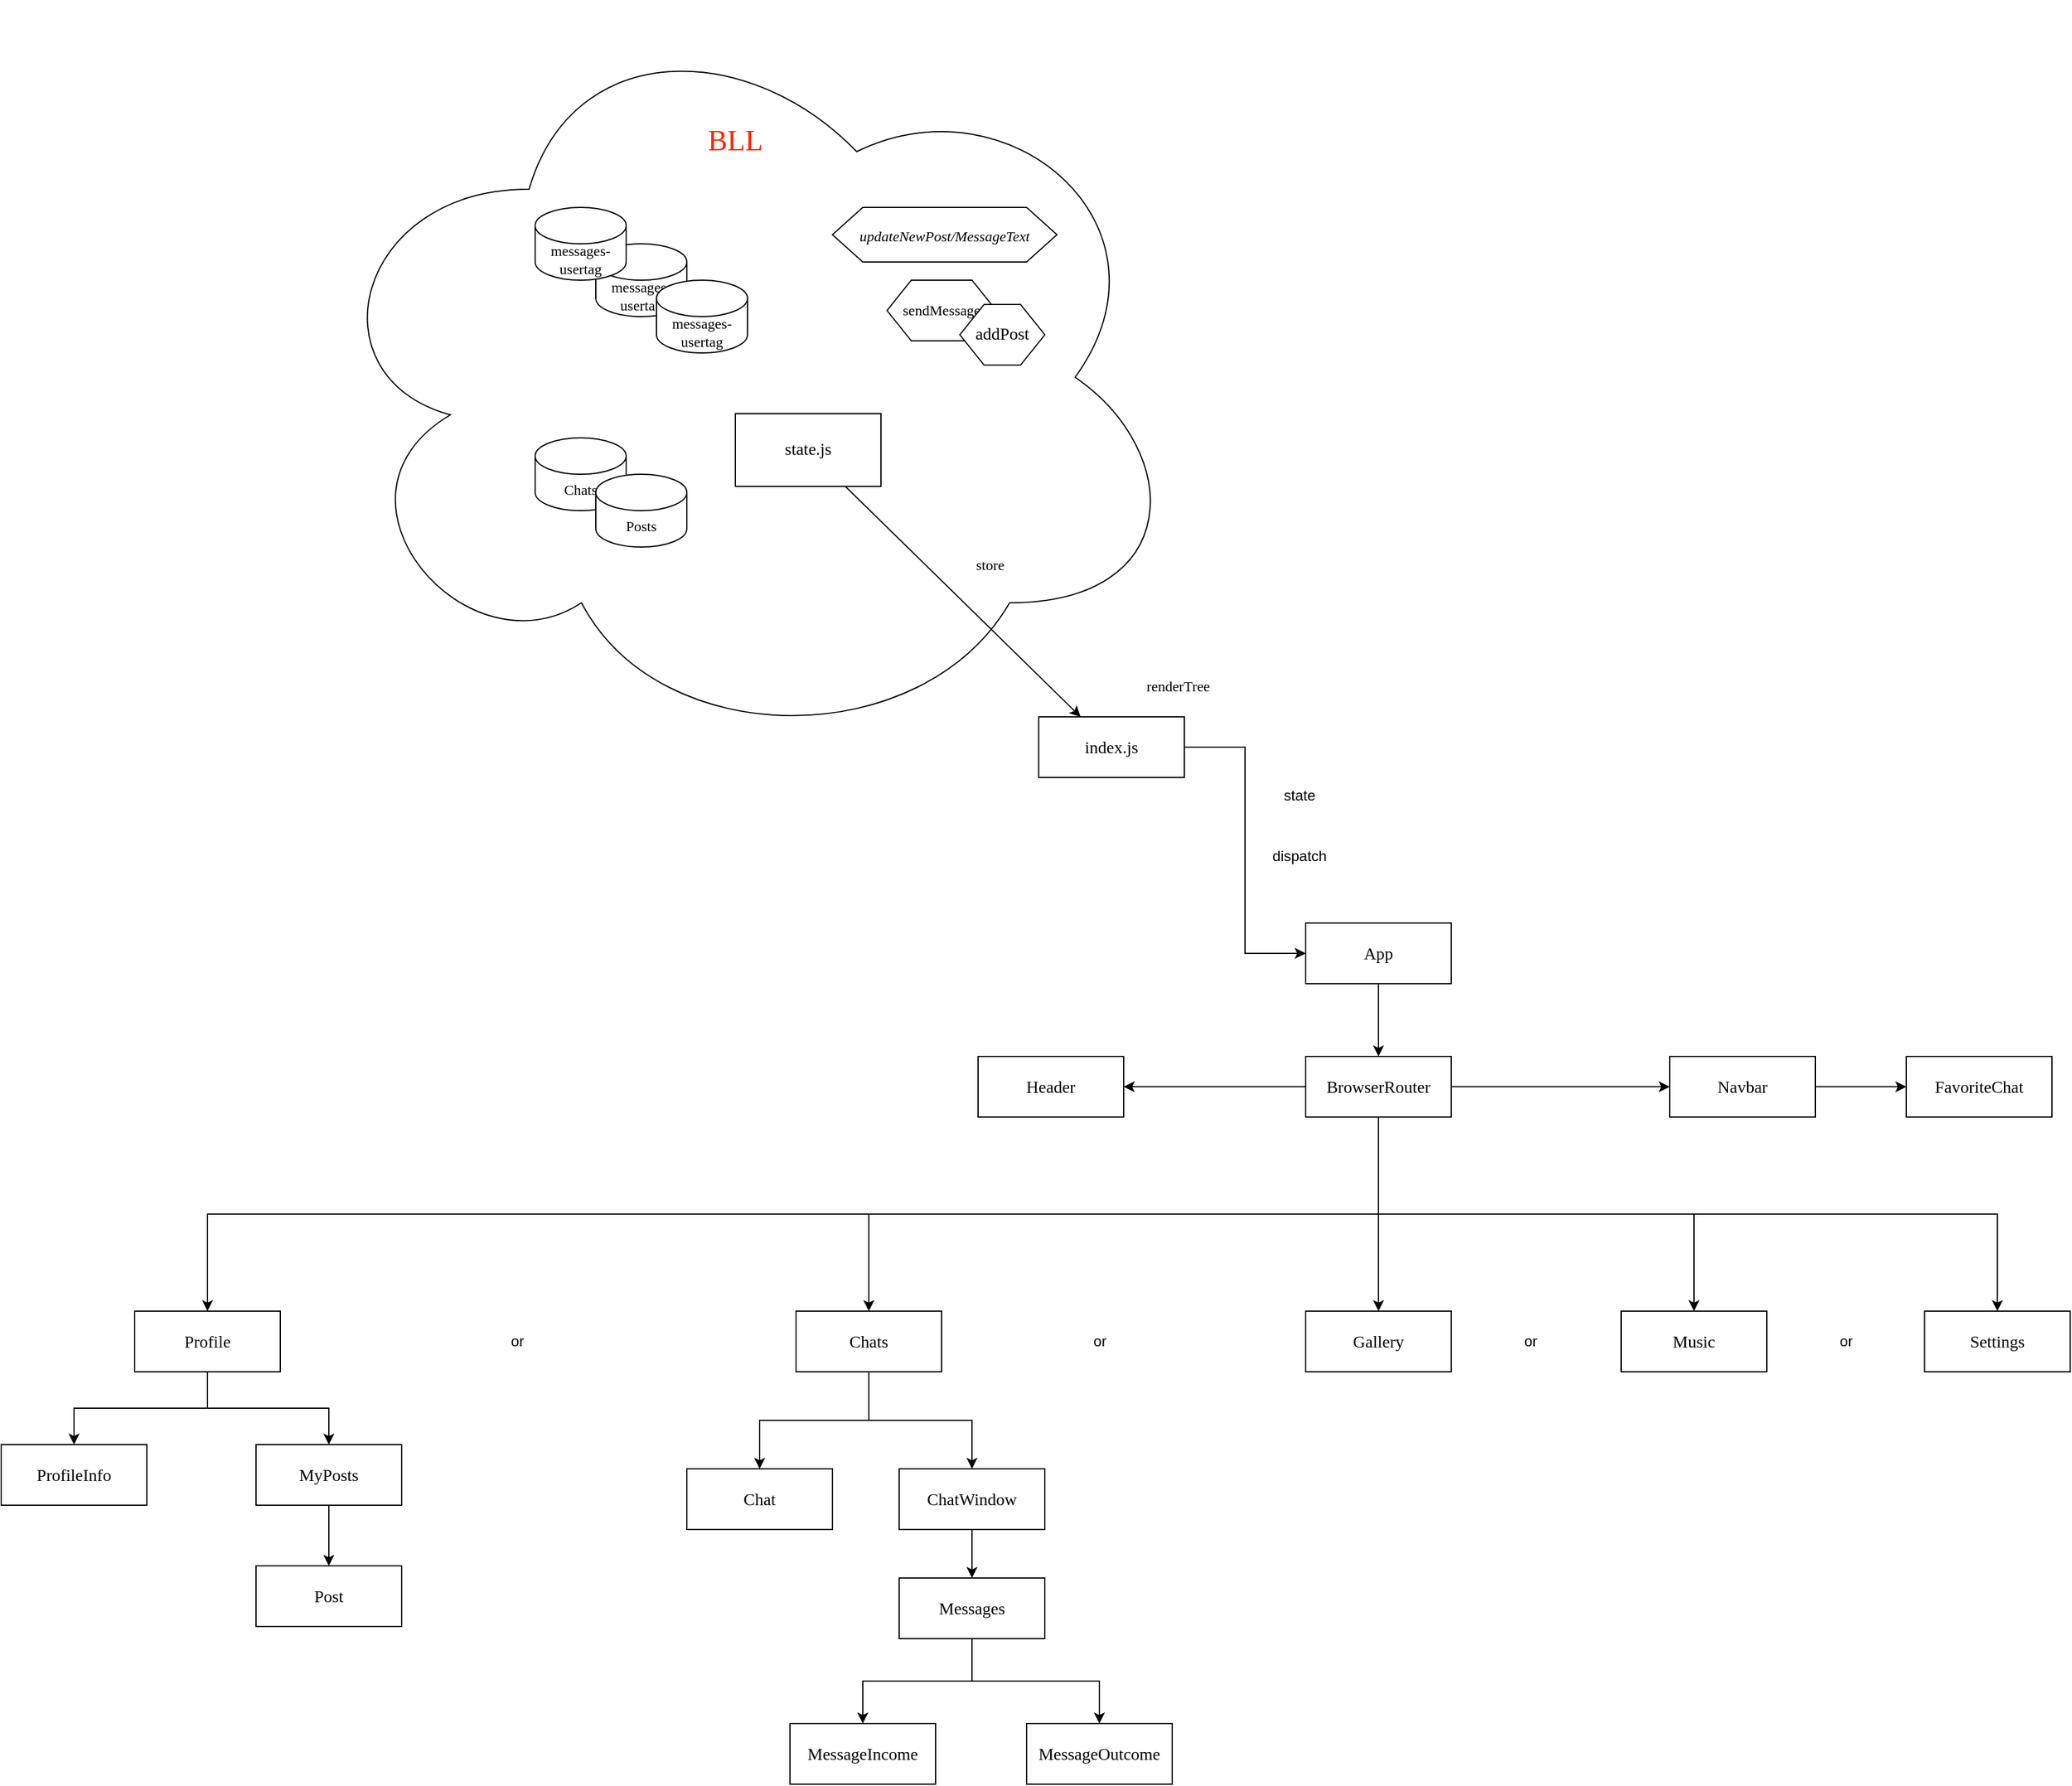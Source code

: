 <mxfile version="24.7.6">
  <diagram name="Страница — 1" id="GQ96bLDBNj0LvCuHftYS">
    <mxGraphModel grid="1" page="1" gridSize="10" guides="1" tooltips="1" connect="1" arrows="1" fold="1" pageScale="1" pageWidth="2339" pageHeight="3300" math="0" shadow="0">
      <root>
        <mxCell id="0" />
        <mxCell id="1" parent="0" />
        <mxCell id="rUa2HG3yUzRelFbBaKvW-95" value="" style="ellipse;shape=cloud;whiteSpace=wrap;html=1;fontColor=none;noLabel=1;textOpacity=0;" vertex="1" parent="1">
          <mxGeometry x="435" y="-170" width="720" height="620" as="geometry" />
        </mxCell>
        <mxCell id="rUa2HG3yUzRelFbBaKvW-45" value="" style="edgeStyle=orthogonalEdgeStyle;rounded=0;orthogonalLoop=1;jettySize=auto;html=1;" edge="1" parent="1" source="rUa2HG3yUzRelFbBaKvW-46" target="rUa2HG3yUzRelFbBaKvW-53">
          <mxGeometry relative="1" as="geometry" />
        </mxCell>
        <mxCell id="rUa2HG3yUzRelFbBaKvW-46" value="&lt;font style=&quot;font-size: 14px;&quot; face=&quot;Comic Sans MS&quot;&gt;App&lt;/font&gt;" style="rounded=0;whiteSpace=wrap;html=1;fontSize=14;" vertex="1" parent="1">
          <mxGeometry x="1255" y="590" width="120" height="50" as="geometry" />
        </mxCell>
        <mxCell id="rUa2HG3yUzRelFbBaKvW-47" value="" style="edgeStyle=orthogonalEdgeStyle;rounded=0;orthogonalLoop=1;jettySize=auto;html=1;" edge="1" parent="1" source="rUa2HG3yUzRelFbBaKvW-53" target="rUa2HG3yUzRelFbBaKvW-54">
          <mxGeometry relative="1" as="geometry" />
        </mxCell>
        <mxCell id="rUa2HG3yUzRelFbBaKvW-48" value="" style="edgeStyle=orthogonalEdgeStyle;rounded=0;orthogonalLoop=1;jettySize=auto;html=1;exitX=0.5;exitY=1;exitDx=0;exitDy=0;" edge="1" parent="1" source="rUa2HG3yUzRelFbBaKvW-53" target="rUa2HG3yUzRelFbBaKvW-55">
          <mxGeometry relative="1" as="geometry" />
        </mxCell>
        <mxCell id="rUa2HG3yUzRelFbBaKvW-49" value="" style="edgeStyle=orthogonalEdgeStyle;rounded=0;orthogonalLoop=1;jettySize=auto;html=1;" edge="1" parent="1" source="rUa2HG3yUzRelFbBaKvW-53" target="rUa2HG3yUzRelFbBaKvW-56">
          <mxGeometry relative="1" as="geometry" />
        </mxCell>
        <mxCell id="rUa2HG3yUzRelFbBaKvW-50" value="" style="edgeStyle=orthogonalEdgeStyle;rounded=0;orthogonalLoop=1;jettySize=auto;html=1;exitX=0.5;exitY=1;exitDx=0;exitDy=0;" edge="1" parent="1" source="rUa2HG3yUzRelFbBaKvW-53" target="rUa2HG3yUzRelFbBaKvW-57">
          <mxGeometry relative="1" as="geometry" />
        </mxCell>
        <mxCell id="rUa2HG3yUzRelFbBaKvW-51" value="" style="edgeStyle=orthogonalEdgeStyle;rounded=0;orthogonalLoop=1;jettySize=auto;html=1;entryX=0.5;entryY=0;entryDx=0;entryDy=0;" edge="1" parent="1" source="rUa2HG3yUzRelFbBaKvW-53" target="rUa2HG3yUzRelFbBaKvW-58">
          <mxGeometry relative="1" as="geometry">
            <Array as="points" />
          </mxGeometry>
        </mxCell>
        <mxCell id="rUa2HG3yUzRelFbBaKvW-52" style="edgeStyle=orthogonalEdgeStyle;rounded=0;orthogonalLoop=1;jettySize=auto;html=1;exitX=0.5;exitY=1;exitDx=0;exitDy=0;" edge="1" parent="1" source="rUa2HG3yUzRelFbBaKvW-53" target="rUa2HG3yUzRelFbBaKvW-59">
          <mxGeometry relative="1" as="geometry" />
        </mxCell>
        <mxCell id="rUa2HG3yUzRelFbBaKvW-53" value="&lt;font face=&quot;Comic Sans MS&quot; style=&quot;font-size: 14px;&quot;&gt;BrowserRouter&lt;br style=&quot;font-size: 14px;&quot;&gt;&lt;/font&gt;" style="whiteSpace=wrap;html=1;rounded=0;fontSize=14;" vertex="1" parent="1">
          <mxGeometry x="1255" y="700" width="120" height="50" as="geometry" />
        </mxCell>
        <mxCell id="rUa2HG3yUzRelFbBaKvW-54" value="&lt;font face=&quot;Comic Sans MS&quot;&gt;Header&lt;/font&gt;" style="whiteSpace=wrap;html=1;rounded=0;fontSize=14;" vertex="1" parent="1">
          <mxGeometry x="985" y="700" width="120" height="50" as="geometry" />
        </mxCell>
        <mxCell id="rUa2HG3yUzRelFbBaKvW-76" style="edgeStyle=orthogonalEdgeStyle;rounded=0;orthogonalLoop=1;jettySize=auto;html=1;" edge="1" parent="1" source="rUa2HG3yUzRelFbBaKvW-55" target="rUa2HG3yUzRelFbBaKvW-70">
          <mxGeometry relative="1" as="geometry" />
        </mxCell>
        <mxCell id="rUa2HG3yUzRelFbBaKvW-77" style="edgeStyle=orthogonalEdgeStyle;rounded=0;orthogonalLoop=1;jettySize=auto;html=1;" edge="1" parent="1" source="rUa2HG3yUzRelFbBaKvW-55" target="rUa2HG3yUzRelFbBaKvW-69">
          <mxGeometry relative="1" as="geometry">
            <mxPoint x="470" y="1020" as="targetPoint" />
          </mxGeometry>
        </mxCell>
        <mxCell id="rUa2HG3yUzRelFbBaKvW-55" value="&lt;font face=&quot;Comic Sans MS&quot;&gt;Profile&lt;/font&gt;" style="whiteSpace=wrap;html=1;rounded=0;fontSize=14;" vertex="1" parent="1">
          <mxGeometry x="290" y="910" width="120" height="50" as="geometry" />
        </mxCell>
        <mxCell id="wHqbEcUHoDskjus9exXJ-26" style="edgeStyle=orthogonalEdgeStyle;rounded=0;orthogonalLoop=1;jettySize=auto;html=1;" edge="1" parent="1" source="rUa2HG3yUzRelFbBaKvW-56" target="wHqbEcUHoDskjus9exXJ-25">
          <mxGeometry relative="1" as="geometry" />
        </mxCell>
        <mxCell id="rUa2HG3yUzRelFbBaKvW-56" value="&lt;font face=&quot;Comic Sans MS&quot;&gt;Navbar&lt;/font&gt;" style="whiteSpace=wrap;html=1;rounded=0;fontSize=14;" vertex="1" parent="1">
          <mxGeometry x="1555" y="700" width="120" height="50" as="geometry" />
        </mxCell>
        <mxCell id="rUa2HG3yUzRelFbBaKvW-82" style="edgeStyle=orthogonalEdgeStyle;rounded=0;orthogonalLoop=1;jettySize=auto;html=1;exitX=0.5;exitY=1;exitDx=0;exitDy=0;entryX=0.5;entryY=0;entryDx=0;entryDy=0;" edge="1" parent="1" source="rUa2HG3yUzRelFbBaKvW-57" target="rUa2HG3yUzRelFbBaKvW-80">
          <mxGeometry relative="1" as="geometry">
            <mxPoint x="725" y="1030" as="targetPoint" />
          </mxGeometry>
        </mxCell>
        <mxCell id="rUa2HG3yUzRelFbBaKvW-57" value="&lt;font face=&quot;Comic Sans MS&quot;&gt;Chats&lt;/font&gt;" style="whiteSpace=wrap;html=1;rounded=0;fontSize=14;" vertex="1" parent="1">
          <mxGeometry x="835" y="910" width="120" height="50" as="geometry" />
        </mxCell>
        <mxCell id="rUa2HG3yUzRelFbBaKvW-58" value="&lt;font face=&quot;Comic Sans MS&quot;&gt;Gallery&lt;/font&gt;" style="whiteSpace=wrap;html=1;rounded=0;fontSize=14;" vertex="1" parent="1">
          <mxGeometry x="1255" y="910" width="120" height="50" as="geometry" />
        </mxCell>
        <mxCell id="rUa2HG3yUzRelFbBaKvW-59" value="&lt;font face=&quot;Comic Sans MS&quot;&gt;Music&lt;/font&gt;" style="whiteSpace=wrap;html=1;rounded=0;fontSize=14;" vertex="1" parent="1">
          <mxGeometry x="1515" y="910" width="120" height="50" as="geometry" />
        </mxCell>
        <mxCell id="rUa2HG3yUzRelFbBaKvW-60" value="&lt;font face=&quot;Comic Sans MS&quot;&gt;Settings&lt;/font&gt;" style="whiteSpace=wrap;html=1;rounded=0;fontSize=14;" vertex="1" parent="1">
          <mxGeometry x="1765" y="910" width="120" height="50" as="geometry" />
        </mxCell>
        <mxCell id="rUa2HG3yUzRelFbBaKvW-61" style="edgeStyle=orthogonalEdgeStyle;rounded=0;orthogonalLoop=1;jettySize=auto;html=1;exitX=0.5;exitY=1;exitDx=0;exitDy=0;entryX=0.5;entryY=0;entryDx=0;entryDy=0;" edge="1" parent="1" source="rUa2HG3yUzRelFbBaKvW-53" target="rUa2HG3yUzRelFbBaKvW-60">
          <mxGeometry relative="1" as="geometry">
            <mxPoint x="1235" y="750" as="sourcePoint" />
            <mxPoint x="1555" y="850" as="targetPoint" />
            <Array as="points">
              <mxPoint x="1315" y="830" />
              <mxPoint x="1825" y="830" />
            </Array>
          </mxGeometry>
        </mxCell>
        <mxCell id="rUa2HG3yUzRelFbBaKvW-64" value="or" style="text;html=1;align=center;verticalAlign=middle;resizable=0;points=[];autosize=1;strokeColor=none;fillColor=none;" vertex="1" parent="1">
          <mxGeometry x="590" y="920" width="30" height="30" as="geometry" />
        </mxCell>
        <mxCell id="rUa2HG3yUzRelFbBaKvW-66" value="or" style="text;html=1;align=center;verticalAlign=middle;resizable=0;points=[];autosize=1;strokeColor=none;fillColor=none;" vertex="1" parent="1">
          <mxGeometry x="1070" y="920" width="30" height="30" as="geometry" />
        </mxCell>
        <mxCell id="rUa2HG3yUzRelFbBaKvW-67" value="or" style="text;html=1;align=center;verticalAlign=middle;resizable=0;points=[];autosize=1;strokeColor=none;fillColor=none;" vertex="1" parent="1">
          <mxGeometry x="1425" y="920" width="30" height="30" as="geometry" />
        </mxCell>
        <mxCell id="rUa2HG3yUzRelFbBaKvW-68" value="or" style="text;html=1;align=center;verticalAlign=middle;resizable=0;points=[];autosize=1;strokeColor=none;fillColor=none;" vertex="1" parent="1">
          <mxGeometry x="1685" y="920" width="30" height="30" as="geometry" />
        </mxCell>
        <mxCell id="rUa2HG3yUzRelFbBaKvW-79" style="edgeStyle=orthogonalEdgeStyle;rounded=0;orthogonalLoop=1;jettySize=auto;html=1;" edge="1" parent="1" source="rUa2HG3yUzRelFbBaKvW-69" target="rUa2HG3yUzRelFbBaKvW-78">
          <mxGeometry relative="1" as="geometry" />
        </mxCell>
        <mxCell id="rUa2HG3yUzRelFbBaKvW-69" value="&lt;font face=&quot;Comic Sans MS&quot;&gt;MyPosts&lt;/font&gt;" style="whiteSpace=wrap;html=1;rounded=0;fontSize=14;" vertex="1" parent="1">
          <mxGeometry x="390" y="1020" width="120" height="50" as="geometry" />
        </mxCell>
        <mxCell id="rUa2HG3yUzRelFbBaKvW-70" value="&lt;font face=&quot;Comic Sans MS&quot;&gt;ProfileInfo&lt;/font&gt;" style="whiteSpace=wrap;html=1;rounded=0;fontSize=14;" vertex="1" parent="1">
          <mxGeometry x="180" y="1020" width="120" height="50" as="geometry" />
        </mxCell>
        <mxCell id="rUa2HG3yUzRelFbBaKvW-78" value="&lt;font face=&quot;Comic Sans MS&quot;&gt;Post&lt;/font&gt;" style="whiteSpace=wrap;html=1;rounded=0;fontSize=14;" vertex="1" parent="1">
          <mxGeometry x="390" y="1120" width="120" height="50" as="geometry" />
        </mxCell>
        <mxCell id="rUa2HG3yUzRelFbBaKvW-80" value="&lt;font face=&quot;Comic Sans MS&quot;&gt;Chat&lt;/font&gt;" style="whiteSpace=wrap;html=1;rounded=0;fontSize=14;" vertex="1" parent="1">
          <mxGeometry x="745" y="1040" width="120" height="50" as="geometry" />
        </mxCell>
        <mxCell id="rUa2HG3yUzRelFbBaKvW-81" value="&lt;font face=&quot;Comic Sans MS&quot;&gt;MessageIncome&lt;/font&gt;" style="whiteSpace=wrap;html=1;rounded=0;fontSize=14;" vertex="1" parent="1">
          <mxGeometry x="830" y="1250" width="120" height="50" as="geometry" />
        </mxCell>
        <mxCell id="rUa2HG3yUzRelFbBaKvW-88" style="edgeStyle=orthogonalEdgeStyle;rounded=0;orthogonalLoop=1;jettySize=auto;html=1;entryX=0;entryY=0.5;entryDx=0;entryDy=0;" edge="1" parent="1" source="rUa2HG3yUzRelFbBaKvW-87" target="rUa2HG3yUzRelFbBaKvW-46">
          <mxGeometry relative="1" as="geometry" />
        </mxCell>
        <mxCell id="rUa2HG3yUzRelFbBaKvW-87" value="&lt;font face=&quot;Comic Sans MS&quot;&gt;index.js&lt;/font&gt;" style="rounded=0;whiteSpace=wrap;html=1;fontSize=14;" vertex="1" parent="1">
          <mxGeometry x="1035" y="420" width="120" height="50" as="geometry" />
        </mxCell>
        <mxCell id="rUa2HG3yUzRelFbBaKvW-92" value="&lt;font face=&quot;Comic Sans MS&quot;&gt;messages-usertag&lt;/font&gt;" style="shape=cylinder3;whiteSpace=wrap;html=1;boundedLbl=1;backgroundOutline=1;size=15;" vertex="1" parent="1">
          <mxGeometry x="670" y="30" width="75" height="60" as="geometry" />
        </mxCell>
        <mxCell id="rUa2HG3yUzRelFbBaKvW-93" value="&lt;font face=&quot;Comic Sans MS&quot;&gt;Chats&lt;/font&gt;" style="shape=cylinder3;whiteSpace=wrap;html=1;boundedLbl=1;backgroundOutline=1;size=15;" vertex="1" parent="1">
          <mxGeometry x="620" y="190" width="75" height="60" as="geometry" />
        </mxCell>
        <mxCell id="rUa2HG3yUzRelFbBaKvW-94" value="&lt;font face=&quot;Comic Sans MS&quot;&gt;Posts&lt;/font&gt;" style="shape=cylinder3;whiteSpace=wrap;html=1;boundedLbl=1;backgroundOutline=1;size=15;" vertex="1" parent="1">
          <mxGeometry x="670" y="220" width="75" height="60" as="geometry" />
        </mxCell>
        <mxCell id="rUa2HG3yUzRelFbBaKvW-98" value="&lt;font color=&quot;#ff2605&quot; style=&quot;font-size: 24px;&quot;&gt;&lt;font face=&quot;Comic Sans MS&quot;&gt;BLL&lt;/font&gt;&lt;br&gt;&lt;/font&gt;" style="text;html=1;align=center;verticalAlign=middle;whiteSpace=wrap;rounded=0;" vertex="1" parent="1">
          <mxGeometry x="755" y="-70" width="60" height="30" as="geometry" />
        </mxCell>
        <mxCell id="aRviqVFFFR5zcdXZg8md-2" value="&lt;font style=&quot;font-size: 14px;&quot; face=&quot;Comic Sans MS&quot;&gt;state.js&lt;/font&gt;" style="rounded=0;whiteSpace=wrap;html=1;" vertex="1" parent="1">
          <mxGeometry x="785" y="170" width="120" height="60" as="geometry" />
        </mxCell>
        <mxCell id="aRviqVFFFR5zcdXZg8md-8" value="" style="endArrow=classic;html=1;rounded=0;" edge="1" parent="1" source="aRviqVFFFR5zcdXZg8md-2" target="rUa2HG3yUzRelFbBaKvW-87">
          <mxGeometry width="50" height="50" relative="1" as="geometry">
            <mxPoint x="960" y="340" as="sourcePoint" />
            <mxPoint x="1010" y="290" as="targetPoint" />
          </mxGeometry>
        </mxCell>
        <mxCell id="wHqbEcUHoDskjus9exXJ-1" value="&lt;font face=&quot;Comic Sans MS&quot;&gt;messages-usertag&lt;/font&gt;" style="shape=cylinder3;whiteSpace=wrap;html=1;boundedLbl=1;backgroundOutline=1;size=15;" vertex="1" parent="1">
          <mxGeometry x="720" y="60" width="75" height="60" as="geometry" />
        </mxCell>
        <mxCell id="wHqbEcUHoDskjus9exXJ-2" value="&lt;font face=&quot;Comic Sans MS&quot;&gt;messages-usertag&lt;/font&gt;" style="shape=cylinder3;whiteSpace=wrap;html=1;boundedLbl=1;backgroundOutline=1;size=15;" vertex="1" parent="1">
          <mxGeometry x="620" width="75" height="60" as="geometry" />
        </mxCell>
        <mxCell id="wHqbEcUHoDskjus9exXJ-19" style="edgeStyle=orthogonalEdgeStyle;rounded=0;orthogonalLoop=1;jettySize=auto;html=1;" edge="1" parent="1" source="wHqbEcUHoDskjus9exXJ-5" target="wHqbEcUHoDskjus9exXJ-16">
          <mxGeometry relative="1" as="geometry" />
        </mxCell>
        <mxCell id="wHqbEcUHoDskjus9exXJ-5" value="&lt;font face=&quot;Comic Sans MS&quot;&gt;ChatWindow&lt;/font&gt;" style="whiteSpace=wrap;html=1;rounded=0;fontSize=14;" vertex="1" parent="1">
          <mxGeometry x="920" y="1040" width="120" height="50" as="geometry" />
        </mxCell>
        <mxCell id="wHqbEcUHoDskjus9exXJ-7" style="edgeStyle=orthogonalEdgeStyle;rounded=0;orthogonalLoop=1;jettySize=auto;html=1;" edge="1" parent="1" source="rUa2HG3yUzRelFbBaKvW-57" target="wHqbEcUHoDskjus9exXJ-5">
          <mxGeometry relative="1" as="geometry">
            <mxPoint x="894.62" y="960" as="sourcePoint" />
            <mxPoint x="894.62" y="1030" as="targetPoint" />
            <Array as="points" />
          </mxGeometry>
        </mxCell>
        <mxCell id="wHqbEcUHoDskjus9exXJ-12" value="&lt;div&gt;&lt;font face=&quot;Comic Sans MS&quot;&gt;MessageOutcome&lt;/font&gt;&lt;/div&gt;" style="whiteSpace=wrap;html=1;rounded=0;fontSize=14;" vertex="1" parent="1">
          <mxGeometry x="1025" y="1250" width="120" height="50" as="geometry" />
        </mxCell>
        <mxCell id="wHqbEcUHoDskjus9exXJ-20" style="edgeStyle=orthogonalEdgeStyle;rounded=0;orthogonalLoop=1;jettySize=auto;html=1;" edge="1" parent="1" source="wHqbEcUHoDskjus9exXJ-16" target="rUa2HG3yUzRelFbBaKvW-81">
          <mxGeometry relative="1" as="geometry" />
        </mxCell>
        <mxCell id="wHqbEcUHoDskjus9exXJ-21" style="edgeStyle=orthogonalEdgeStyle;rounded=0;orthogonalLoop=1;jettySize=auto;html=1;" edge="1" parent="1" source="wHqbEcUHoDskjus9exXJ-16" target="wHqbEcUHoDskjus9exXJ-12">
          <mxGeometry relative="1" as="geometry" />
        </mxCell>
        <mxCell id="wHqbEcUHoDskjus9exXJ-16" value="&lt;div&gt;&lt;font face=&quot;Comic Sans MS&quot;&gt;Messages&lt;/font&gt;&lt;/div&gt;" style="whiteSpace=wrap;html=1;rounded=0;fontSize=14;" vertex="1" parent="1">
          <mxGeometry x="920" y="1130" width="120" height="50" as="geometry" />
        </mxCell>
        <mxCell id="wHqbEcUHoDskjus9exXJ-25" value="&lt;font face=&quot;Comic Sans MS&quot;&gt;FavoriteChat&lt;/font&gt;" style="whiteSpace=wrap;html=1;rounded=0;fontSize=14;" vertex="1" parent="1">
          <mxGeometry x="1750" y="700" width="120" height="50" as="geometry" />
        </mxCell>
        <mxCell id="6bR8gnf4TGtDYnQgsDr0-12" value="&lt;div style=&quot;font-weight: normal; font-size: 14px; line-height: 19px; white-space: pre;&quot;&gt;&lt;div&gt;&lt;font style=&quot;background-color: rgb(255, 255, 255);&quot; size=&quot;1&quot; face=&quot;Comic Sans MS&quot;&gt;&lt;span style=&quot;font-style: italic; font-size: 12px;&quot;&gt;updateNewPost/MessageText&lt;/span&gt;&lt;/font&gt;&lt;/div&gt;&lt;/div&gt;" style="shape=hexagon;perimeter=hexagonPerimeter2;whiteSpace=wrap;html=1;fixedSize=1;size=25;" vertex="1" parent="1">
          <mxGeometry x="865" width="185" height="45" as="geometry" />
        </mxCell>
        <mxCell id="6bR8gnf4TGtDYnQgsDr0-11" value="&lt;font face=&quot;Comic Sans MS&quot;&gt;sendMessage&lt;/font&gt;" style="shape=hexagon;perimeter=hexagonPerimeter2;whiteSpace=wrap;html=1;fixedSize=1;" vertex="1" parent="1">
          <mxGeometry x="910" y="60" width="90" height="50" as="geometry" />
        </mxCell>
        <mxCell id="6bR8gnf4TGtDYnQgsDr0-17" value="&lt;font style=&quot;font-size: 14px;&quot; face=&quot;Comic Sans MS&quot;&gt;addPost&lt;br&gt;&lt;/font&gt;" style="shape=hexagon;perimeter=hexagonPerimeter2;whiteSpace=wrap;html=1;fixedSize=1;" vertex="1" parent="1">
          <mxGeometry x="970" y="80" width="70" height="50" as="geometry" />
        </mxCell>
        <mxCell id="6bR8gnf4TGtDYnQgsDr0-18" value="&lt;font face=&quot;Comic Sans MS&quot;&gt;renderTree&lt;br&gt;&lt;/font&gt;" style="text;html=1;align=center;verticalAlign=middle;whiteSpace=wrap;rounded=0;" vertex="1" parent="1">
          <mxGeometry x="1120" y="380" width="60" height="30" as="geometry" />
        </mxCell>
        <mxCell id="gWbsuMJgFrSjEGDSKAM1-1" value="&lt;div&gt;&lt;font face=&quot;Comic Sans MS&quot;&gt;store&lt;/font&gt;&lt;/div&gt;" style="text;html=1;align=center;verticalAlign=middle;whiteSpace=wrap;rounded=0;" vertex="1" parent="1">
          <mxGeometry x="965" y="280" width="60" height="30" as="geometry" />
        </mxCell>
        <mxCell id="gWbsuMJgFrSjEGDSKAM1-3" value="state" style="text;html=1;align=center;verticalAlign=middle;whiteSpace=wrap;rounded=0;" vertex="1" parent="1">
          <mxGeometry x="1220" y="470" width="60" height="30" as="geometry" />
        </mxCell>
        <mxCell id="gWbsuMJgFrSjEGDSKAM1-5" value="dispatch" style="text;html=1;align=center;verticalAlign=middle;whiteSpace=wrap;rounded=0;" vertex="1" parent="1">
          <mxGeometry x="1220" y="520" width="60" height="30" as="geometry" />
        </mxCell>
      </root>
    </mxGraphModel>
  </diagram>
</mxfile>
